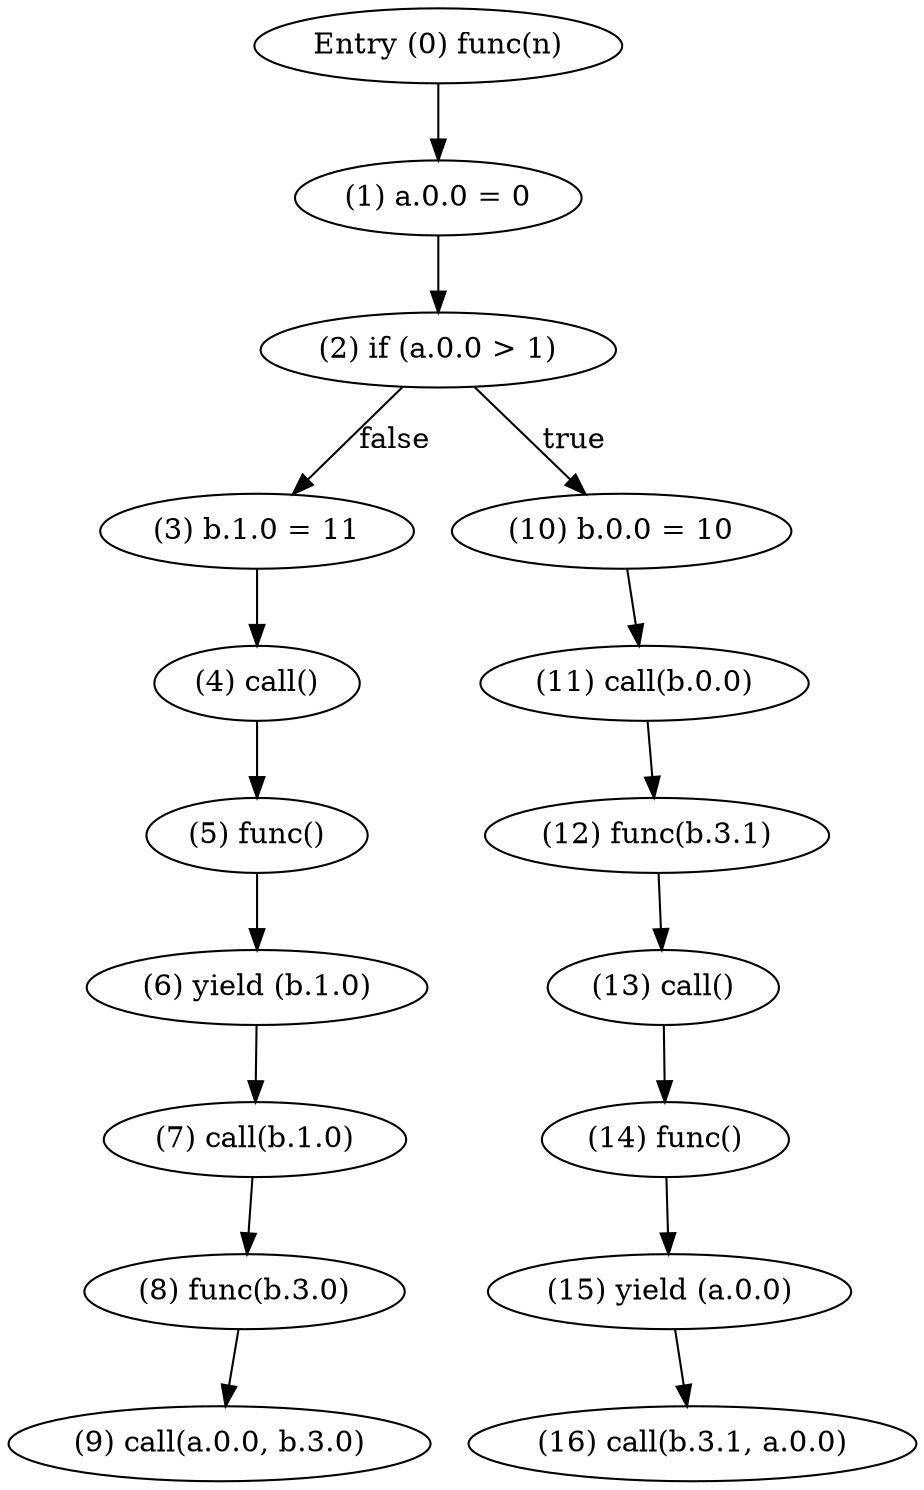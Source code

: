 digraph {
    0 [ label = "Entry (0) func(n)" ]
    1 [ label = "(1) a.0.0 = 0" ]
    2 [ label = "(2) if (a.0.0 > 1)" ]
    3 [ label = "(3) b.1.0 = 11" ]
    4 [ label = "(4) call()" ]
    5 [ label = "(5) func()" ]
    6 [ label = "(6) yield (b.1.0)" ]
    7 [ label = "(7) call(b.1.0)" ]
    8 [ label = "(8) func(b.3.0)" ]
    9 [ label = "(9) call(a.0.0, b.3.0)" ]
    10 [ label = "(10) b.0.0 = 10" ]
    11 [ label = "(11) call(b.0.0)" ]
    12 [ label = "(12) func(b.3.1)" ]
    13 [ label = "(13) call()" ]
    14 [ label = "(14) func()" ]
    15 [ label = "(15) yield (a.0.0)" ]
    16 [ label = "(16) call(b.3.1, a.0.0)" ]
    0 -> 1 [ label = "" ]
    1 -> 2 [ label = "" ]
    2 -> 10 [ label = "true" ]
    2 -> 3 [ label = "false" ]
    3 -> 4 [ label = "" ]
    4 -> 5 [ label = "" ]
    5 -> 6 [ label = "" ]
    6 -> 7 [ label = "" ]
    7 -> 8 [ label = "" ]
    8 -> 9 [ label = "" ]
    10 -> 11 [ label = "" ]
    11 -> 12 [ label = "" ]
    12 -> 13 [ label = "" ]
    13 -> 14 [ label = "" ]
    14 -> 15 [ label = "" ]
    15 -> 16 [ label = "" ]
}
